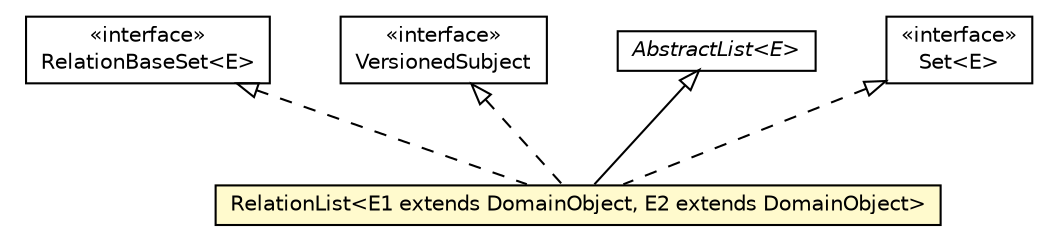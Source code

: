 #!/usr/local/bin/dot
#
# Class diagram 
# Generated by UMLGraph version 5.1 (http://www.umlgraph.org/)
#

digraph G {
	edge [fontname="Helvetica",fontsize=10,labelfontname="Helvetica",labelfontsize=10];
	node [fontname="Helvetica",fontsize=10,shape=plaintext];
	nodesep=0.25;
	ranksep=0.5;
	// dml.runtime.RelationBaseSet<E>
	c12131 [label=<<table title="dml.runtime.RelationBaseSet" border="0" cellborder="1" cellspacing="0" cellpadding="2" port="p" href="../../../../dml/runtime/RelationBaseSet.html">
		<tr><td><table border="0" cellspacing="0" cellpadding="1">
<tr><td align="center" balign="center"> &#171;interface&#187; </td></tr>
<tr><td align="center" balign="center"> RelationBaseSet&lt;E&gt; </td></tr>
		</table></td></tr>
		</table>>, fontname="Helvetica", fontcolor="black", fontsize=10.0];
	// pt.ist.fenixframework.pstm.VersionedSubject
	c12154 [label=<<table title="pt.ist.fenixframework.pstm.VersionedSubject" border="0" cellborder="1" cellspacing="0" cellpadding="2" port="p" href="./VersionedSubject.html">
		<tr><td><table border="0" cellspacing="0" cellpadding="1">
<tr><td align="center" balign="center"> &#171;interface&#187; </td></tr>
<tr><td align="center" balign="center"> VersionedSubject </td></tr>
		</table></td></tr>
		</table>>, fontname="Helvetica", fontcolor="black", fontsize=10.0];
	// pt.ist.fenixframework.pstm.RelationList<E1 extends pt.ist.fenixframework.DomainObject, E2 extends pt.ist.fenixframework.DomainObject>
	c12167 [label=<<table title="pt.ist.fenixframework.pstm.RelationList" border="0" cellborder="1" cellspacing="0" cellpadding="2" port="p" bgcolor="lemonChiffon" href="./RelationList.html">
		<tr><td><table border="0" cellspacing="0" cellpadding="1">
<tr><td align="center" balign="center"> RelationList&lt;E1 extends DomainObject, E2 extends DomainObject&gt; </td></tr>
		</table></td></tr>
		</table>>, fontname="Helvetica", fontcolor="black", fontsize=10.0];
	//pt.ist.fenixframework.pstm.RelationList<E1 extends pt.ist.fenixframework.DomainObject, E2 extends pt.ist.fenixframework.DomainObject> extends java.util.AbstractList<E2>
	c12251:p -> c12167:p [dir=back,arrowtail=empty];
	//pt.ist.fenixframework.pstm.RelationList<E1 extends pt.ist.fenixframework.DomainObject, E2 extends pt.ist.fenixframework.DomainObject> implements pt.ist.fenixframework.pstm.VersionedSubject
	c12154:p -> c12167:p [dir=back,arrowtail=empty,style=dashed];
	//pt.ist.fenixframework.pstm.RelationList<E1 extends pt.ist.fenixframework.DomainObject, E2 extends pt.ist.fenixframework.DomainObject> implements java.util.Set<E>
	c12252:p -> c12167:p [dir=back,arrowtail=empty,style=dashed];
	//pt.ist.fenixframework.pstm.RelationList<E1 extends pt.ist.fenixframework.DomainObject, E2 extends pt.ist.fenixframework.DomainObject> implements dml.runtime.RelationBaseSet<E>
	c12131:p -> c12167:p [dir=back,arrowtail=empty,style=dashed];
	// java.util.Set<E>
	c12252 [label=<<table title="java.util.Set" border="0" cellborder="1" cellspacing="0" cellpadding="2" port="p" href="http://java.sun.com/j2se/1.4.2/docs/api/java/util/Set.html">
		<tr><td><table border="0" cellspacing="0" cellpadding="1">
<tr><td align="center" balign="center"> &#171;interface&#187; </td></tr>
<tr><td align="center" balign="center"> Set&lt;E&gt; </td></tr>
		</table></td></tr>
		</table>>, fontname="Helvetica", fontcolor="black", fontsize=10.0];
	// java.util.AbstractList<E>
	c12251 [label=<<table title="java.util.AbstractList" border="0" cellborder="1" cellspacing="0" cellpadding="2" port="p" href="http://java.sun.com/j2se/1.4.2/docs/api/java/util/AbstractList.html">
		<tr><td><table border="0" cellspacing="0" cellpadding="1">
<tr><td align="center" balign="center"><font face="Helvetica-Oblique"> AbstractList&lt;E&gt; </font></td></tr>
		</table></td></tr>
		</table>>, fontname="Helvetica", fontcolor="black", fontsize=10.0];
}

